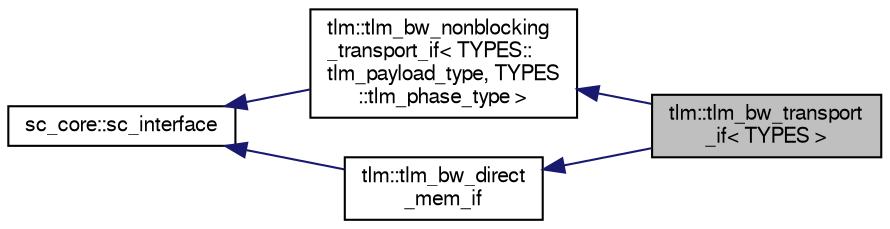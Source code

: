 digraph "tlm::tlm_bw_transport_if&lt; TYPES &gt;"
{
  edge [fontname="FreeSans",fontsize="10",labelfontname="FreeSans",labelfontsize="10"];
  node [fontname="FreeSans",fontsize="10",shape=record];
  rankdir="LR";
  Node5 [label="tlm::tlm_bw_transport\l_if\< TYPES \>",height=0.2,width=0.4,color="black", fillcolor="grey75", style="filled", fontcolor="black"];
  Node6 -> Node5 [dir="back",color="midnightblue",fontsize="10",style="solid",fontname="FreeSans"];
  Node6 [label="tlm::tlm_bw_nonblocking\l_transport_if\< TYPES::\ltlm_payload_type, TYPES\l::tlm_phase_type \>",height=0.2,width=0.4,color="black", fillcolor="white", style="filled",URL="$a02427.html"];
  Node7 -> Node6 [dir="back",color="midnightblue",fontsize="10",style="solid",fontname="FreeSans"];
  Node7 [label="sc_core::sc_interface",height=0.2,width=0.4,color="black", fillcolor="white", style="filled",URL="/mnt/c/Users/fangk/Documents/hdl-playground/lib/systemc-2.3.3/objdir/docs/sysc/doxygen/systemc.tag$a01196.html"];
  Node8 -> Node5 [dir="back",color="midnightblue",fontsize="10",style="solid",fontname="FreeSans"];
  Node8 [label="tlm::tlm_bw_direct\l_mem_if",height=0.2,width=0.4,color="black", fillcolor="white", style="filled",URL="$a02439.html"];
  Node7 -> Node8 [dir="back",color="midnightblue",fontsize="10",style="solid",fontname="FreeSans"];
}
